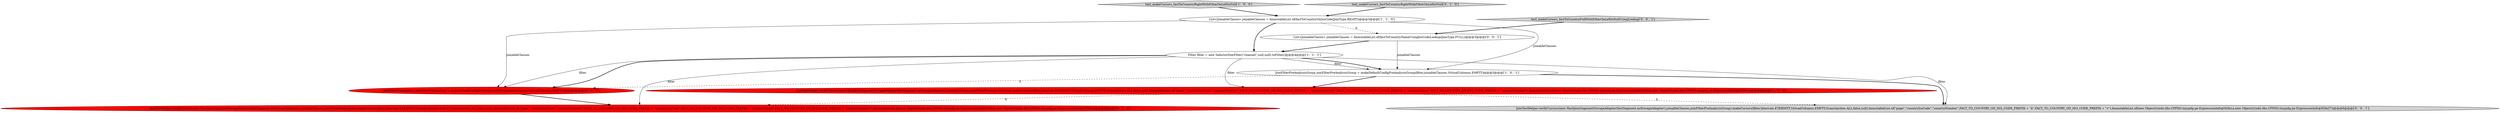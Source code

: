 digraph {
0 [style = filled, label = "JoinTestHelper.verifyCursors(new HashJoinSegmentStorageAdapter(factSegment.asStorageAdapter(),joinableClauses,joinFilterPreAnalysisGroup).makeCursors(filter,Intervals.ETERNITY,VirtualColumns.EMPTY,Granularities.ALL,false,null),ImmutableList.of(\"page\",\"countryIsoCode\",\"countryNumber\",FACT_TO_COUNTRY_ON_ISO_CODE_PREFIX + \"countryIsoCode\",FACT_TO_COUNTRY_ON_ISO_CODE_PREFIX + \"countryName\",FACT_TO_COUNTRY_ON_ISO_CODE_PREFIX + \"countryNumber\"),ImmutableList.of(new Object((((edu.fdu.CPPDG.tinypdg.pe.ExpressionInfo@92f93e,new Object((((edu.fdu.CPPDG.tinypdg.pe.ExpressionInfo@92f94c))@@@6@@@['1', '0', '0']", fillcolor = red, shape = ellipse image = "AAA1AAABBB1BBB"];
4 [style = filled, label = "List<JoinableClause> joinableClauses = ImmutableList.of(factToCountryOnIsoCode(JoinType.RIGHT))@@@3@@@['1', '1', '0']", fillcolor = white, shape = ellipse image = "AAA0AAABBB1BBB"];
10 [style = filled, label = "List<JoinableClause> joinableClauses = ImmutableList.of(factToCountryNameUsingIsoCodeLookup(JoinType.FULL))@@@3@@@['0', '0', '1']", fillcolor = white, shape = ellipse image = "AAA0AAABBB3BBB"];
6 [style = filled, label = "JoinTestHelper.verifyCursors(new HashJoinSegmentStorageAdapter(factSegment.asStorageAdapter(),joinableClauses,joinFilterPreAnalysis).makeCursors(filter,Intervals.ETERNITY,VirtualColumns.EMPTY,Granularities.ALL,false,null),ImmutableList.of(\"page\",\"countryIsoCode\",\"countryNumber\",FACT_TO_COUNTRY_ON_ISO_CODE_PREFIX + \"countryIsoCode\",FACT_TO_COUNTRY_ON_ISO_CODE_PREFIX + \"countryName\",FACT_TO_COUNTRY_ON_ISO_CODE_PREFIX + \"countryNumber\"),ImmutableList.of(new Object((((edu.fdu.CPPDG.tinypdg.pe.ExpressionInfo@92f9ae,new Object((((edu.fdu.CPPDG.tinypdg.pe.ExpressionInfo@92f9bc))@@@6@@@['0', '1', '0']", fillcolor = red, shape = ellipse image = "AAA1AAABBB2BBB"];
8 [style = filled, label = "JoinTestHelper.verifyCursors(new HashJoinSegmentStorageAdapter(factSegment.asStorageAdapter(),joinableClauses,joinFilterPreAnalysisGroup).makeCursors(filter,Intervals.ETERNITY,VirtualColumns.EMPTY,Granularities.ALL,false,null),ImmutableList.of(\"page\",\"countryIsoCode\",\"countryNumber\",FACT_TO_COUNTRY_ON_ISO_CODE_PREFIX + \"k\",FACT_TO_COUNTRY_ON_ISO_CODE_PREFIX + \"v\"),ImmutableList.of(new Object((((edu.fdu.CPPDG.tinypdg.pe.ExpressionInfo@92fa1a,new Object((((edu.fdu.CPPDG.tinypdg.pe.ExpressionInfo@92fa27))@@@6@@@['0', '0', '1']", fillcolor = lightgray, shape = ellipse image = "AAA0AAABBB3BBB"];
2 [style = filled, label = "JoinFilterPreAnalysisGroup joinFilterPreAnalysisGroup = makeDefaultConfigPreAnalysisGroup(filter,joinableClauses,VirtualColumns.EMPTY)@@@5@@@['1', '0', '1']", fillcolor = white, shape = ellipse image = "AAA0AAABBB1BBB"];
3 [style = filled, label = "test_makeCursors_factToCountryRightWithFilterOnLeftIsNull['1', '0', '0']", fillcolor = lightgray, shape = diamond image = "AAA0AAABBB1BBB"];
9 [style = filled, label = "test_makeCursors_factToCountryFullWithFilterOnLeftIsNullUsingLookup['0', '0', '1']", fillcolor = lightgray, shape = diamond image = "AAA0AAABBB3BBB"];
7 [style = filled, label = "test_makeCursors_factToCountryRightWithFilterOnLeftIsNull['0', '1', '0']", fillcolor = lightgray, shape = diamond image = "AAA0AAABBB2BBB"];
5 [style = filled, label = "JoinFilterPreAnalysis joinFilterPreAnalysis = makeDefaultConfigPreAnalysis(filter,joinableClauses,VirtualColumns.EMPTY)@@@5@@@['0', '1', '0']", fillcolor = red, shape = ellipse image = "AAA1AAABBB2BBB"];
1 [style = filled, label = "Filter filter = new SelectorDimFilter(\"channel\",null,null).toFilter()@@@4@@@['1', '1', '1']", fillcolor = white, shape = ellipse image = "AAA0AAABBB1BBB"];
1->5 [style = bold, label=""];
1->5 [style = solid, label="filter"];
0->6 [style = dashed, label="0"];
1->2 [style = solid, label="filter"];
7->4 [style = bold, label=""];
9->10 [style = bold, label=""];
4->5 [style = solid, label="joinableClauses"];
3->4 [style = bold, label=""];
2->5 [style = dashed, label="0"];
1->0 [style = solid, label="filter"];
2->0 [style = bold, label=""];
5->6 [style = bold, label=""];
1->6 [style = solid, label="filter"];
1->8 [style = solid, label="filter"];
0->8 [style = dashed, label="0"];
1->2 [style = bold, label=""];
4->1 [style = bold, label=""];
10->2 [style = solid, label="joinableClauses"];
4->2 [style = solid, label="joinableClauses"];
4->10 [style = dashed, label="0"];
10->1 [style = bold, label=""];
2->8 [style = bold, label=""];
}
